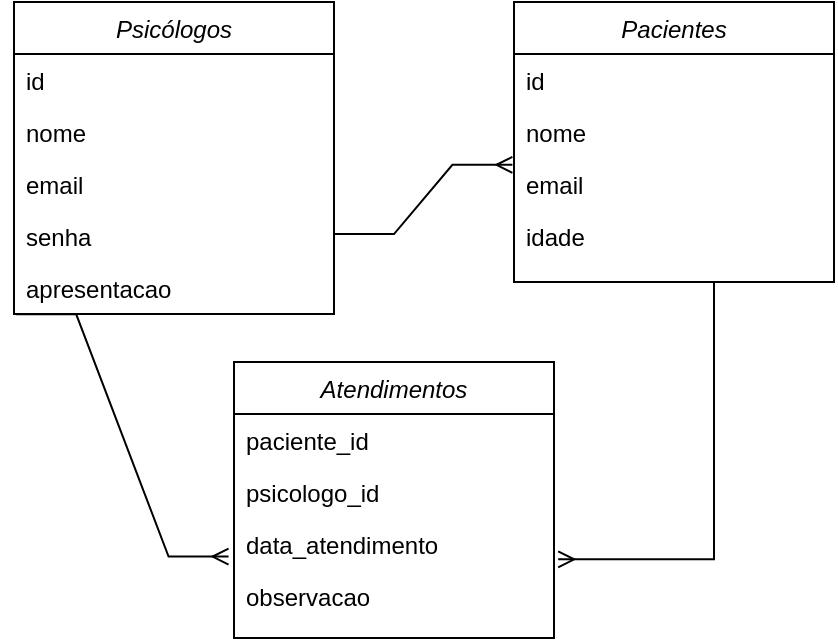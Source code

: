 <mxfile version="20.2.6" type="device"><diagram id="C5RBs43oDa-KdzZeNtuy" name="Page-1"><mxGraphModel dx="723" dy="383" grid="1" gridSize="10" guides="0" tooltips="1" connect="0" arrows="1" fold="1" page="1" pageScale="1" pageWidth="827" pageHeight="1169" math="0" shadow="0"><root><mxCell id="WIyWlLk6GJQsqaUBKTNV-0"/><mxCell id="WIyWlLk6GJQsqaUBKTNV-1" parent="WIyWlLk6GJQsqaUBKTNV-0"/><mxCell id="zkfFHV4jXpPFQw0GAbJ--0" value="Psicólogos" style="swimlane;fontStyle=2;align=center;verticalAlign=top;childLayout=stackLayout;horizontal=1;startSize=26;horizontalStack=0;resizeParent=1;resizeLast=0;collapsible=1;marginBottom=0;rounded=0;shadow=0;strokeWidth=1;" parent="WIyWlLk6GJQsqaUBKTNV-1" vertex="1"><mxGeometry x="120" y="120" width="160" height="156" as="geometry"><mxRectangle x="230" y="140" width="160" height="26" as="alternateBounds"/></mxGeometry></mxCell><mxCell id="sHok1Q_FSTsakKnz_E4r-14" value="id" style="text;align=left;verticalAlign=top;spacingLeft=4;spacingRight=4;overflow=hidden;rotatable=0;points=[[0,0.5],[1,0.5]];portConstraint=eastwest;" vertex="1" parent="zkfFHV4jXpPFQw0GAbJ--0"><mxGeometry y="26" width="160" height="26" as="geometry"/></mxCell><mxCell id="zkfFHV4jXpPFQw0GAbJ--1" value="nome" style="text;align=left;verticalAlign=top;spacingLeft=4;spacingRight=4;overflow=hidden;rotatable=0;points=[[0,0.5],[1,0.5]];portConstraint=eastwest;" parent="zkfFHV4jXpPFQw0GAbJ--0" vertex="1"><mxGeometry y="52" width="160" height="26" as="geometry"/></mxCell><mxCell id="zkfFHV4jXpPFQw0GAbJ--2" value="email" style="text;align=left;verticalAlign=top;spacingLeft=4;spacingRight=4;overflow=hidden;rotatable=0;points=[[0,0.5],[1,0.5]];portConstraint=eastwest;rounded=0;shadow=0;html=0;" parent="zkfFHV4jXpPFQw0GAbJ--0" vertex="1"><mxGeometry y="78" width="160" height="26" as="geometry"/></mxCell><mxCell id="zkfFHV4jXpPFQw0GAbJ--3" value="senha" style="text;align=left;verticalAlign=top;spacingLeft=4;spacingRight=4;overflow=hidden;rotatable=0;points=[[0,0.5],[1,0.5]];portConstraint=eastwest;rounded=0;shadow=0;html=0;" parent="zkfFHV4jXpPFQw0GAbJ--0" vertex="1"><mxGeometry y="104" width="160" height="26" as="geometry"/></mxCell><mxCell id="sHok1Q_FSTsakKnz_E4r-0" value="apresentacao" style="text;align=left;verticalAlign=top;spacingLeft=4;spacingRight=4;overflow=hidden;rotatable=0;points=[[0,0.5],[1,0.5]];portConstraint=eastwest;rounded=0;shadow=0;html=0;" vertex="1" parent="zkfFHV4jXpPFQw0GAbJ--0"><mxGeometry y="130" width="160" height="26" as="geometry"/></mxCell><mxCell id="sHok1Q_FSTsakKnz_E4r-1" value="Pacientes" style="swimlane;fontStyle=2;align=center;verticalAlign=top;childLayout=stackLayout;horizontal=1;startSize=26;horizontalStack=0;resizeParent=1;resizeLast=0;collapsible=1;marginBottom=0;rounded=0;shadow=0;strokeWidth=1;" vertex="1" parent="WIyWlLk6GJQsqaUBKTNV-1"><mxGeometry x="370" y="120" width="160" height="140" as="geometry"><mxRectangle x="230" y="140" width="160" height="26" as="alternateBounds"/></mxGeometry></mxCell><mxCell id="sHok1Q_FSTsakKnz_E4r-16" value="id" style="text;align=left;verticalAlign=top;spacingLeft=4;spacingRight=4;overflow=hidden;rotatable=0;points=[[0,0.5],[1,0.5]];portConstraint=eastwest;" vertex="1" parent="sHok1Q_FSTsakKnz_E4r-1"><mxGeometry y="26" width="160" height="26" as="geometry"/></mxCell><mxCell id="sHok1Q_FSTsakKnz_E4r-2" value="nome" style="text;align=left;verticalAlign=top;spacingLeft=4;spacingRight=4;overflow=hidden;rotatable=0;points=[[0,0.5],[1,0.5]];portConstraint=eastwest;" vertex="1" parent="sHok1Q_FSTsakKnz_E4r-1"><mxGeometry y="52" width="160" height="26" as="geometry"/></mxCell><mxCell id="sHok1Q_FSTsakKnz_E4r-3" value="email" style="text;align=left;verticalAlign=top;spacingLeft=4;spacingRight=4;overflow=hidden;rotatable=0;points=[[0,0.5],[1,0.5]];portConstraint=eastwest;rounded=0;shadow=0;html=0;" vertex="1" parent="sHok1Q_FSTsakKnz_E4r-1"><mxGeometry y="78" width="160" height="26" as="geometry"/></mxCell><mxCell id="sHok1Q_FSTsakKnz_E4r-4" value="idade" style="text;align=left;verticalAlign=top;spacingLeft=4;spacingRight=4;overflow=hidden;rotatable=0;points=[[0,0.5],[1,0.5]];portConstraint=eastwest;rounded=0;shadow=0;html=0;" vertex="1" parent="sHok1Q_FSTsakKnz_E4r-1"><mxGeometry y="104" width="160" height="26" as="geometry"/></mxCell><mxCell id="sHok1Q_FSTsakKnz_E4r-6" value="Atendimentos" style="swimlane;fontStyle=2;align=center;verticalAlign=top;childLayout=stackLayout;horizontal=1;startSize=26;horizontalStack=0;resizeParent=1;resizeLast=0;collapsible=1;marginBottom=0;rounded=0;shadow=0;strokeWidth=1;" vertex="1" parent="WIyWlLk6GJQsqaUBKTNV-1"><mxGeometry x="230" y="300" width="160" height="138" as="geometry"><mxRectangle x="230" y="140" width="160" height="26" as="alternateBounds"/></mxGeometry></mxCell><mxCell id="sHok1Q_FSTsakKnz_E4r-7" value="paciente_id" style="text;align=left;verticalAlign=top;spacingLeft=4;spacingRight=4;overflow=hidden;rotatable=0;points=[[0,0.5],[1,0.5]];portConstraint=eastwest;" vertex="1" parent="sHok1Q_FSTsakKnz_E4r-6"><mxGeometry y="26" width="160" height="26" as="geometry"/></mxCell><mxCell id="sHok1Q_FSTsakKnz_E4r-17" value="psicologo_id" style="text;align=left;verticalAlign=top;spacingLeft=4;spacingRight=4;overflow=hidden;rotatable=0;points=[[0,0.5],[1,0.5]];portConstraint=eastwest;" vertex="1" parent="sHok1Q_FSTsakKnz_E4r-6"><mxGeometry y="52" width="160" height="26" as="geometry"/></mxCell><mxCell id="sHok1Q_FSTsakKnz_E4r-8" value="data_atendimento" style="text;align=left;verticalAlign=top;spacingLeft=4;spacingRight=4;overflow=hidden;rotatable=0;points=[[0,0.5],[1,0.5]];portConstraint=eastwest;rounded=0;shadow=0;html=0;" vertex="1" parent="sHok1Q_FSTsakKnz_E4r-6"><mxGeometry y="78" width="160" height="26" as="geometry"/></mxCell><mxCell id="sHok1Q_FSTsakKnz_E4r-9" value="observacao" style="text;align=left;verticalAlign=top;spacingLeft=4;spacingRight=4;overflow=hidden;rotatable=0;points=[[0,0.5],[1,0.5]];portConstraint=eastwest;rounded=0;shadow=0;html=0;" vertex="1" parent="sHok1Q_FSTsakKnz_E4r-6"><mxGeometry y="104" width="160" height="26" as="geometry"/></mxCell><mxCell id="sHok1Q_FSTsakKnz_E4r-10" value="" style="edgeStyle=entityRelationEdgeStyle;fontSize=12;html=1;endArrow=ERmany;rounded=0;entryX=-0.005;entryY=0.131;entryDx=0;entryDy=0;entryPerimeter=0;exitX=1;exitY=0.462;exitDx=0;exitDy=0;exitPerimeter=0;" edge="1" parent="WIyWlLk6GJQsqaUBKTNV-1" source="zkfFHV4jXpPFQw0GAbJ--3" target="sHok1Q_FSTsakKnz_E4r-3"><mxGeometry width="100" height="100" relative="1" as="geometry"><mxPoint x="280" y="239" as="sourcePoint"/><mxPoint x="380" y="139" as="targetPoint"/></mxGeometry></mxCell><mxCell id="sHok1Q_FSTsakKnz_E4r-12" value="" style="edgeStyle=entityRelationEdgeStyle;fontSize=12;html=1;endArrow=ERmany;rounded=0;strokeColor=default;entryX=-0.017;entryY=0.741;entryDx=0;entryDy=0;entryPerimeter=0;exitX=0.007;exitY=1.006;exitDx=0;exitDy=0;exitPerimeter=0;" edge="1" parent="WIyWlLk6GJQsqaUBKTNV-1" source="sHok1Q_FSTsakKnz_E4r-0" target="sHok1Q_FSTsakKnz_E4r-8"><mxGeometry width="100" height="100" relative="1" as="geometry"><mxPoint x="120" y="270" as="sourcePoint"/><mxPoint x="230" y="340" as="targetPoint"/></mxGeometry></mxCell><mxCell id="sHok1Q_FSTsakKnz_E4r-13" value="" style="edgeStyle=entityRelationEdgeStyle;fontSize=12;html=1;endArrow=ERmany;rounded=0;strokeColor=default;entryX=1.013;entryY=0.794;entryDx=0;entryDy=0;entryPerimeter=0;" edge="1" parent="WIyWlLk6GJQsqaUBKTNV-1" target="sHok1Q_FSTsakKnz_E4r-8"><mxGeometry width="100" height="100" relative="1" as="geometry"><mxPoint x="440" y="260" as="sourcePoint"/><mxPoint x="540" y="290" as="targetPoint"/></mxGeometry></mxCell></root></mxGraphModel></diagram></mxfile>